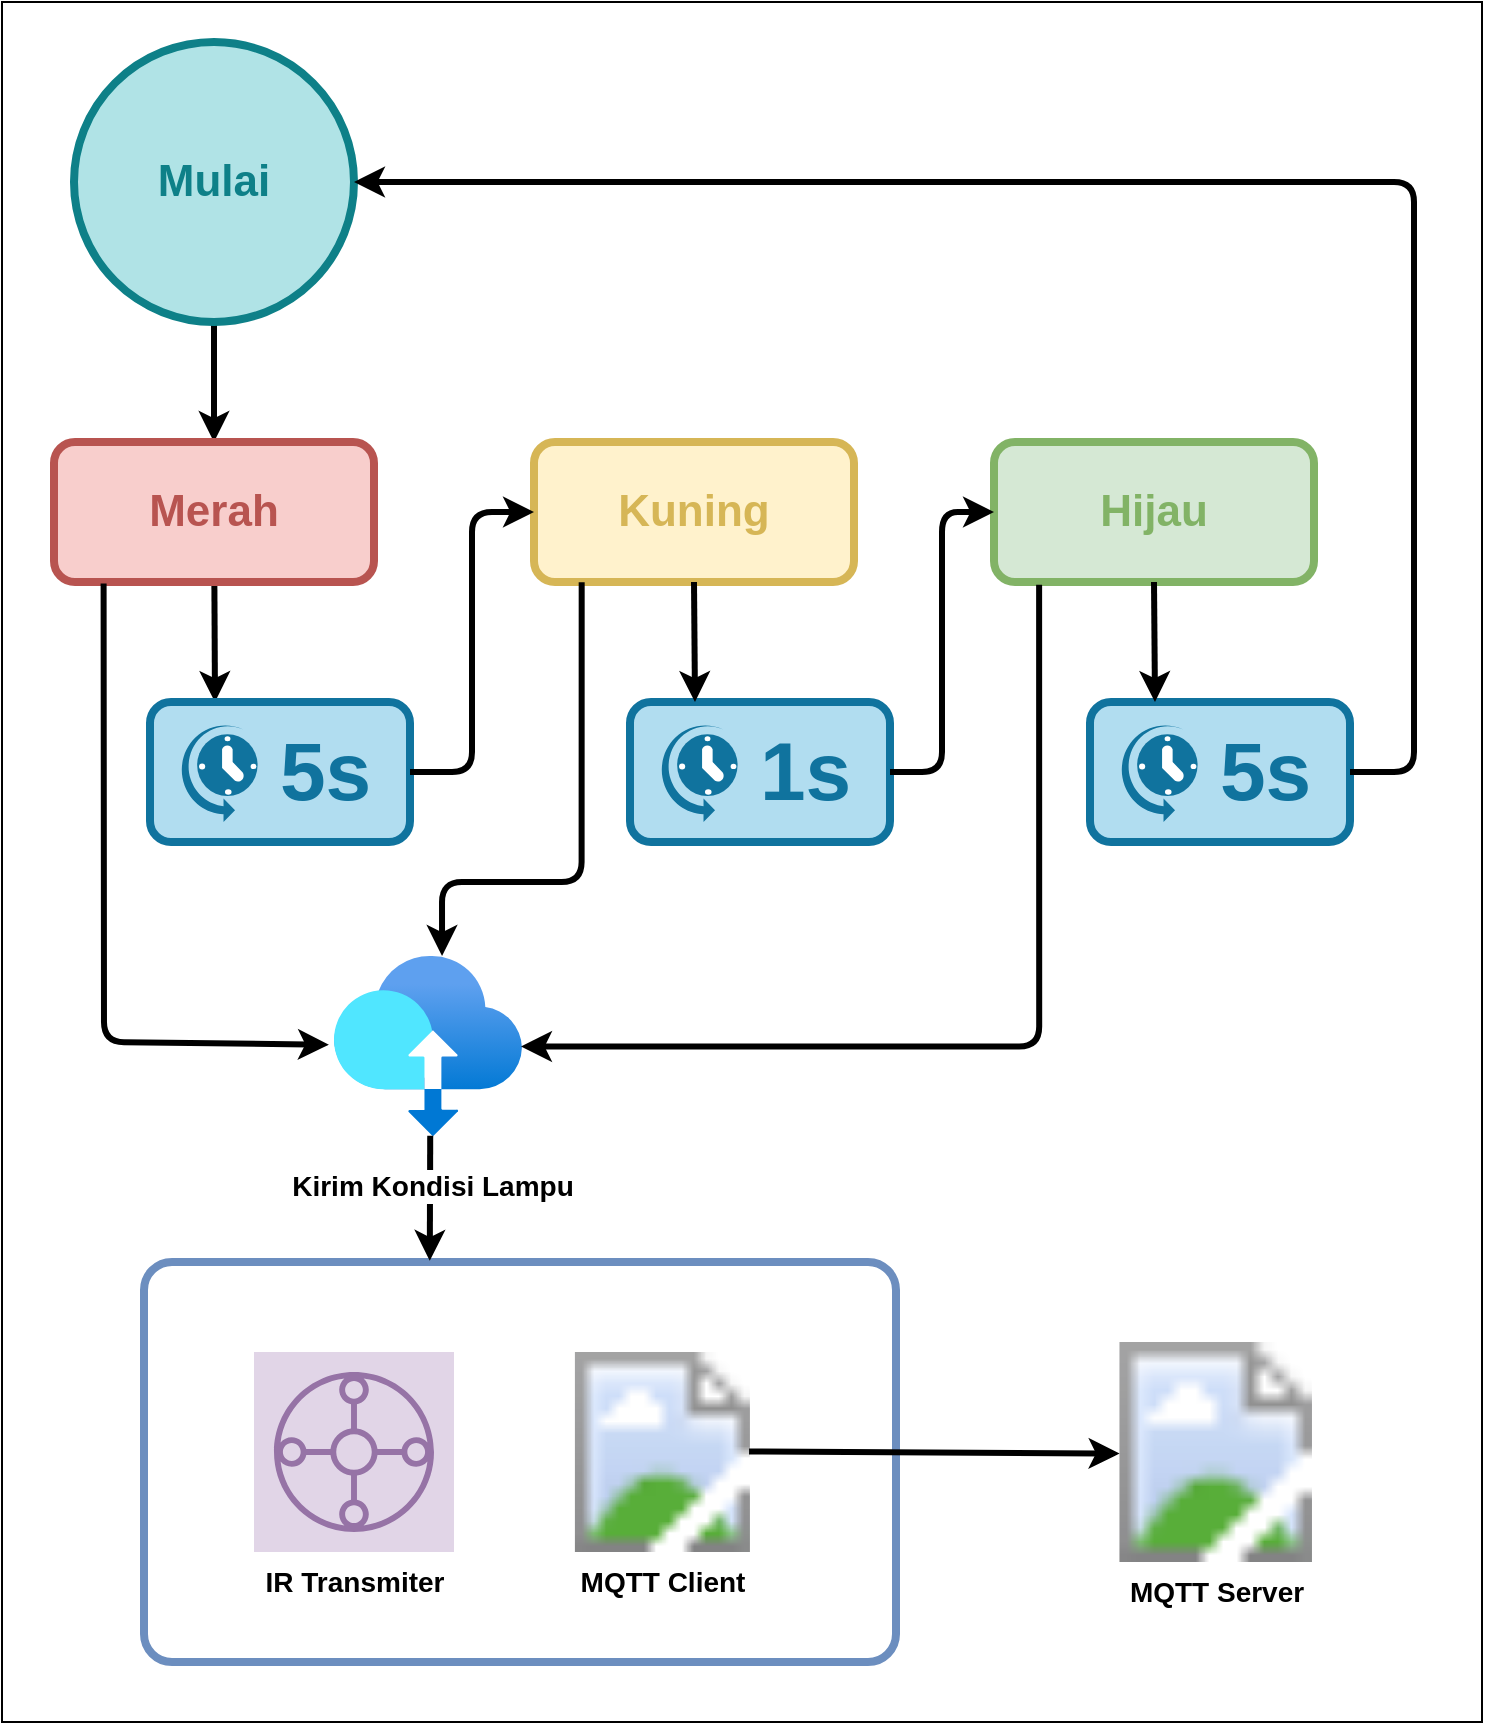<mxfile>
    <diagram id="nBs6KPEwt2rRH4-8kB8k" name="Lampu Lalulintas">
        <mxGraphModel dx="1535" dy="487" grid="1" gridSize="10" guides="1" tooltips="1" connect="1" arrows="1" fold="1" page="1" pageScale="1" pageWidth="850" pageHeight="1100" math="0" shadow="0">
            <root>
                <mxCell id="0"/>
                <mxCell id="1" parent="0"/>
                <mxCell id="61" value="" style="rounded=0;whiteSpace=wrap;html=1;" parent="1" vertex="1">
                    <mxGeometry x="14" y="100" width="740" height="860" as="geometry"/>
                </mxCell>
                <mxCell id="10" value="" style="edgeStyle=none;html=1;strokeWidth=3;" parent="1" source="2" target="3" edge="1">
                    <mxGeometry relative="1" as="geometry"/>
                </mxCell>
                <mxCell id="2" value="Mulai" style="ellipse;whiteSpace=wrap;html=1;strokeWidth=4;fontSize=22;fontStyle=1;fillColor=#b0e3e6;strokeColor=#0e8088;fontColor=light-dark(#0e8088, #ededed);" parent="1" vertex="1">
                    <mxGeometry x="50" y="120" width="140" height="140" as="geometry"/>
                </mxCell>
                <mxCell id="11" value="" style="edgeStyle=none;html=1;strokeWidth=3;entryX=0.25;entryY=0;entryDx=0;entryDy=0;" parent="1" source="3" target="30" edge="1">
                    <mxGeometry relative="1" as="geometry">
                        <mxPoint x="120" y="440" as="targetPoint"/>
                    </mxGeometry>
                </mxCell>
                <mxCell id="3" value="Merah" style="rounded=1;whiteSpace=wrap;html=1;fillColor=#f8cecc;strokeColor=#b85450;strokeWidth=4;fontStyle=1;fontSize=22;fontColor=light-dark(#b85450, #ededed);" parent="1" vertex="1">
                    <mxGeometry x="40" y="320" width="160" height="70" as="geometry"/>
                </mxCell>
                <mxCell id="4" value="Kuning" style="rounded=1;whiteSpace=wrap;html=1;fillColor=#fff2cc;strokeColor=#d6b656;strokeWidth=4;fontStyle=1;fontSize=22;fontColor=light-dark(#d6b656, #ededed);" parent="1" vertex="1">
                    <mxGeometry x="280" y="320" width="160" height="70" as="geometry"/>
                </mxCell>
                <mxCell id="5" value="Hijau" style="rounded=1;whiteSpace=wrap;html=1;fillColor=#d5e8d4;strokeColor=#82b366;strokeWidth=4;fontStyle=1;fontSize=22;fontColor=light-dark(#82b366, #ededed);" parent="1" vertex="1">
                    <mxGeometry x="510" y="320" width="160" height="70" as="geometry"/>
                </mxCell>
                <mxCell id="32" value="" style="group" parent="1" vertex="1" connectable="0">
                    <mxGeometry x="88" y="450" width="130" height="70" as="geometry"/>
                </mxCell>
                <mxCell id="30" value="&amp;nbsp; &amp;nbsp; 5s" style="rounded=1;whiteSpace=wrap;html=1;fillColor=#b1ddf0;strokeColor=#10739e;strokeWidth=4;fontStyle=1;fontSize=41;fontColor=light-dark(#10739e, #ededed);" parent="32" vertex="1">
                    <mxGeometry width="130" height="70" as="geometry"/>
                </mxCell>
                <mxCell id="31" value="" style="verticalLabelPosition=bottom;html=1;verticalAlign=top;align=center;strokeColor=none;fillColor=light-dark(#10739e, #0089b6);shape=mxgraph.azure.scheduler;pointerEvents=1;fontSize=18;fontStyle=1" parent="32" vertex="1">
                    <mxGeometry x="14.21" y="10" width="39.58" height="50" as="geometry"/>
                </mxCell>
                <mxCell id="33" value="" style="edgeStyle=orthogonalEdgeStyle;html=1;strokeWidth=3;entryX=0;entryY=0.5;entryDx=0;entryDy=0;exitX=1;exitY=0.5;exitDx=0;exitDy=0;" parent="1" source="30" target="4" edge="1">
                    <mxGeometry relative="1" as="geometry">
                        <mxPoint x="130" y="400" as="sourcePoint"/>
                        <mxPoint x="131" y="460" as="targetPoint"/>
                    </mxGeometry>
                </mxCell>
                <mxCell id="34" value="" style="group" parent="1" vertex="1" connectable="0">
                    <mxGeometry x="328" y="450" width="130" height="70" as="geometry"/>
                </mxCell>
                <mxCell id="35" value="&amp;nbsp; &amp;nbsp; 1s" style="rounded=1;whiteSpace=wrap;html=1;fillColor=#b1ddf0;strokeColor=#10739e;strokeWidth=4;fontStyle=1;fontSize=41;fontColor=light-dark(#10739e, #ededed);" parent="34" vertex="1">
                    <mxGeometry width="130" height="70" as="geometry"/>
                </mxCell>
                <mxCell id="36" value="" style="verticalLabelPosition=bottom;html=1;verticalAlign=top;align=center;strokeColor=none;fillColor=light-dark(#10739e, #0089b6);shape=mxgraph.azure.scheduler;pointerEvents=1;fontSize=18;fontStyle=1" parent="34" vertex="1">
                    <mxGeometry x="14.21" y="10" width="39.58" height="50" as="geometry"/>
                </mxCell>
                <mxCell id="37" value="" style="group" parent="1" vertex="1" connectable="0">
                    <mxGeometry x="558" y="450" width="130" height="70" as="geometry"/>
                </mxCell>
                <mxCell id="38" value="&amp;nbsp; &amp;nbsp; 5s" style="rounded=1;whiteSpace=wrap;html=1;fillColor=#b1ddf0;strokeColor=#10739e;strokeWidth=4;fontStyle=1;fontSize=41;fontColor=light-dark(#10739e, #ededed);" parent="37" vertex="1">
                    <mxGeometry width="130" height="70" as="geometry"/>
                </mxCell>
                <mxCell id="39" value="" style="verticalLabelPosition=bottom;html=1;verticalAlign=top;align=center;strokeColor=none;fillColor=light-dark(#10739e, #0089b6);shape=mxgraph.azure.scheduler;pointerEvents=1;fontSize=18;fontStyle=1" parent="37" vertex="1">
                    <mxGeometry x="14.21" y="10" width="39.58" height="50" as="geometry"/>
                </mxCell>
                <mxCell id="40" value="" style="edgeStyle=none;html=1;strokeWidth=3;entryX=0.25;entryY=0;entryDx=0;entryDy=0;exitX=0.5;exitY=1;exitDx=0;exitDy=0;" parent="1" source="4" target="35" edge="1">
                    <mxGeometry relative="1" as="geometry">
                        <mxPoint x="130" y="400" as="sourcePoint"/>
                        <mxPoint x="131" y="460" as="targetPoint"/>
                    </mxGeometry>
                </mxCell>
                <mxCell id="41" value="" style="edgeStyle=none;html=1;strokeWidth=3;entryX=0.25;entryY=0;entryDx=0;entryDy=0;exitX=0.5;exitY=1;exitDx=0;exitDy=0;" parent="1" source="5" target="38" edge="1">
                    <mxGeometry relative="1" as="geometry">
                        <mxPoint x="550" y="400" as="sourcePoint"/>
                        <mxPoint x="551" y="460" as="targetPoint"/>
                    </mxGeometry>
                </mxCell>
                <mxCell id="42" value="" style="edgeStyle=orthogonalEdgeStyle;html=1;strokeWidth=3;entryX=0;entryY=0.5;entryDx=0;entryDy=0;exitX=1;exitY=0.5;exitDx=0;exitDy=0;" parent="1" source="35" target="5" edge="1">
                    <mxGeometry relative="1" as="geometry">
                        <mxPoint x="370" y="400" as="sourcePoint"/>
                        <mxPoint x="371" y="460" as="targetPoint"/>
                    </mxGeometry>
                </mxCell>
                <mxCell id="43" value="" style="edgeStyle=orthogonalEdgeStyle;html=1;strokeWidth=3;entryX=1;entryY=0.5;entryDx=0;entryDy=0;exitX=1;exitY=0.5;exitDx=0;exitDy=0;" parent="1" source="38" target="2" edge="1">
                    <mxGeometry relative="1" as="geometry">
                        <mxPoint x="720" y="440" as="sourcePoint"/>
                        <mxPoint x="601" y="460" as="targetPoint"/>
                        <Array as="points">
                            <mxPoint x="720" y="485"/>
                            <mxPoint x="720" y="190"/>
                        </Array>
                    </mxGeometry>
                </mxCell>
                <mxCell id="46" value="" style="rounded=1;whiteSpace=wrap;html=1;strokeWidth=4;fontStyle=1;fontSize=22;fillColor=default;strokeColor=#6c8ebf;arcSize=7;" parent="1" vertex="1">
                    <mxGeometry x="85" y="730" width="376" height="200" as="geometry"/>
                </mxCell>
                <mxCell id="47" value="IR Transmiter" style="sketch=0;points=[[0,0,0],[0.25,0,0],[0.5,0,0],[0.75,0,0],[1,0,0],[0,1,0],[0.25,1,0],[0.5,1,0],[0.75,1,0],[1,1,0],[0,0.25,0],[0,0.5,0],[0,0.75,0],[1,0.25,0],[1,0.5,0],[1,0.75,0]];outlineConnect=0;fillColor=#e1d5e7;strokeColor=#9673a6;dashed=0;verticalLabelPosition=bottom;verticalAlign=top;align=center;html=1;fontSize=14;fontStyle=1;aspect=fixed;shape=mxgraph.aws4.resourceIcon;resIcon=mxgraph.aws4.transit_gateway;strokeWidth=1;" parent="1" vertex="1">
                    <mxGeometry x="140" y="775" width="100" height="100" as="geometry"/>
                </mxCell>
                <mxCell id="50" value="" style="image;aspect=fixed;html=1;points=[];align=center;fontSize=12;image=img/lib/azure2/storage/Data_Box.svg;" parent="1" vertex="1">
                    <mxGeometry x="180" y="577" width="93.97" height="90" as="geometry"/>
                </mxCell>
                <mxCell id="51" value="" style="edgeStyle=none;html=1;strokeWidth=3;entryX=-0.027;entryY=0.493;entryDx=0;entryDy=0;exitX=0.155;exitY=1.01;exitDx=0;exitDy=0;entryPerimeter=0;exitPerimeter=0;" parent="1" source="3" target="50" edge="1">
                    <mxGeometry relative="1" as="geometry">
                        <mxPoint x="50" y="455" as="sourcePoint"/>
                        <mxPoint x="51" y="515" as="targetPoint"/>
                        <Array as="points">
                            <mxPoint x="65" y="620"/>
                        </Array>
                    </mxGeometry>
                </mxCell>
                <mxCell id="52" value="" style="edgeStyle=orthogonalEdgeStyle;html=1;strokeWidth=3;entryX=0.575;entryY=0;entryDx=0;entryDy=0;exitX=0.149;exitY=1.001;exitDx=0;exitDy=0;entryPerimeter=0;exitPerimeter=0;" parent="1" source="4" target="50" edge="1">
                    <mxGeometry relative="1" as="geometry">
                        <mxPoint x="90" y="400" as="sourcePoint"/>
                        <mxPoint x="277" y="674" as="targetPoint"/>
                        <Array as="points">
                            <mxPoint x="304" y="540"/>
                            <mxPoint x="234" y="540"/>
                        </Array>
                    </mxGeometry>
                </mxCell>
                <mxCell id="53" value="" style="edgeStyle=orthogonalEdgeStyle;html=1;strokeWidth=3;entryX=0.995;entryY=0.503;entryDx=0;entryDy=0;exitX=0.141;exitY=1.019;exitDx=0;exitDy=0;entryPerimeter=0;exitPerimeter=0;" parent="1" source="5" target="50" edge="1">
                    <mxGeometry relative="1" as="geometry">
                        <mxPoint x="370" y="400" as="sourcePoint"/>
                        <mxPoint x="371" y="460" as="targetPoint"/>
                        <Array as="points">
                            <mxPoint x="533" y="622"/>
                        </Array>
                    </mxGeometry>
                </mxCell>
                <mxCell id="55" value="" style="edgeStyle=none;html=1;strokeWidth=3;entryX=0.38;entryY=-0.003;entryDx=0;entryDy=0;exitX=0.512;exitY=0.998;exitDx=0;exitDy=0;exitPerimeter=0;entryPerimeter=0;" parent="1" source="50" target="46" edge="1">
                    <mxGeometry relative="1" as="geometry">
                        <mxPoint x="130" y="400" as="sourcePoint"/>
                        <mxPoint x="131" y="460" as="targetPoint"/>
                    </mxGeometry>
                </mxCell>
                <mxCell id="62" value="Kirim Kondisi Lampu" style="edgeLabel;html=1;align=center;verticalAlign=middle;resizable=0;points=[];fontStyle=1;fontSize=14;" parent="55" vertex="1" connectable="0">
                    <mxGeometry x="-0.238" y="1" relative="1" as="geometry">
                        <mxPoint y="1" as="offset"/>
                    </mxGeometry>
                </mxCell>
                <mxCell id="58" value="MQTT Server" style="image;aspect=fixed;html=1;points=[];align=center;fontSize=14;image=img/lib/dynamics365/VoiceAssistant.svg;fontStyle=1" parent="1" vertex="1">
                    <mxGeometry x="571.71" y="770" width="98.29" height="110" as="geometry"/>
                </mxCell>
                <mxCell id="59" value="MQTT Client" style="image;aspect=fixed;html=1;points=[];align=center;fontSize=14;image=img/lib/dynamics365/RemoteAssist.svg;fontStyle=1" parent="1" vertex="1">
                    <mxGeometry x="300" y="775" width="88.41" height="100" as="geometry"/>
                </mxCell>
                <mxCell id="60" value="" style="edgeStyle=none;html=1;strokeWidth=3;entryX=0.011;entryY=0.507;entryDx=0;entryDy=0;exitX=0.99;exitY=0.497;exitDx=0;exitDy=0;exitPerimeter=0;entryPerimeter=0;" parent="1" source="59" target="58" edge="1">
                    <mxGeometry relative="1" as="geometry">
                        <mxPoint x="238" y="677" as="sourcePoint"/>
                        <mxPoint x="238" y="739" as="targetPoint"/>
                    </mxGeometry>
                </mxCell>
            </root>
        </mxGraphModel>
    </diagram>
    <diagram id="APQXnnP9T0qjljoypIMI" name="Halte">
        <mxGraphModel dx="844" dy="268" grid="1" gridSize="10" guides="1" tooltips="1" connect="1" arrows="1" fold="1" page="1" pageScale="1" pageWidth="850" pageHeight="1100" math="0" shadow="0">
            <root>
                <mxCell id="0"/>
                <mxCell id="1" parent="0"/>
                <mxCell id="fl0oeHQGdTs-kHQolp1y-1" value="" style="edgeStyle=none;html=1;strokeWidth=3;entryX=0.5;entryY=0;entryDx=0;entryDy=0;entryPerimeter=0;" parent="1" source="fl0oeHQGdTs-kHQolp1y-2" target="fl0oeHQGdTs-kHQolp1y-22" edge="1">
                    <mxGeometry relative="1" as="geometry">
                        <mxPoint x="120" y="320" as="targetPoint"/>
                    </mxGeometry>
                </mxCell>
                <mxCell id="fl0oeHQGdTs-kHQolp1y-2" value="Mulai" style="ellipse;whiteSpace=wrap;html=1;strokeWidth=4;fontSize=22;fontStyle=1;fillColor=#b0e3e6;strokeColor=#0e8088;" parent="1" vertex="1">
                    <mxGeometry x="50" y="120" width="140" height="140" as="geometry"/>
                </mxCell>
                <mxCell id="E5LmazStk1Cv9m7NQY0E-1" style="edgeStyle=orthogonalEdgeStyle;html=1;entryX=1;entryY=0.5;entryDx=0;entryDy=0;strokeWidth=3;" parent="1" source="fl0oeHQGdTs-kHQolp1y-22" target="fl0oeHQGdTs-kHQolp1y-2" edge="1">
                    <mxGeometry relative="1" as="geometry">
                        <Array as="points">
                            <mxPoint x="240" y="440"/>
                            <mxPoint x="240" y="190"/>
                        </Array>
                    </mxGeometry>
                </mxCell>
                <mxCell id="fl0oeHQGdTs-kHQolp1y-22" value="IR Transmiter" style="sketch=0;points=[[0,0,0],[0.25,0,0],[0.5,0,0],[0.75,0,0],[1,0,0],[0,1,0],[0.25,1,0],[0.5,1,0],[0.75,1,0],[1,1,0],[0,0.25,0],[0,0.5,0],[0,0.75,0],[1,0.25,0],[1,0.5,0],[1,0.75,0]];outlineConnect=0;fillColor=#e1d5e7;strokeColor=#9673a6;dashed=0;verticalLabelPosition=bottom;verticalAlign=top;align=center;html=1;fontSize=16;fontStyle=1;aspect=fixed;shape=mxgraph.aws4.resourceIcon;resIcon=mxgraph.aws4.transit_gateway;strokeWidth=1;" parent="1" vertex="1">
                    <mxGeometry x="60" y="380" width="120" height="120" as="geometry"/>
                </mxCell>
                <mxCell id="GsLRHJ7tuZgYiObDvUwQ-1" value="{ id: h-a&lt;div&gt;val: 1 }&lt;/div&gt;" style="rounded=1;whiteSpace=wrap;html=1;fontStyle=1;fontSize=13;strokeWidth=2;" parent="1" vertex="1">
                    <mxGeometry x="70" y="292" width="100" height="40" as="geometry"/>
                </mxCell>
            </root>
        </mxGraphModel>
    </diagram>
    <diagram id="lJbjti_hxWXp452RQWpA" name="Bus">
        <mxGraphModel dx="844" dy="268" grid="1" gridSize="10" guides="1" tooltips="1" connect="1" arrows="1" fold="1" page="1" pageScale="1" pageWidth="850" pageHeight="1100" math="0" shadow="0">
            <root>
                <mxCell id="0"/>
                <mxCell id="1" parent="0"/>
                <mxCell id="ZeWXpjUi9dAmiH1b3cRA-1" value="" style="edgeStyle=none;html=1;strokeWidth=3;entryX=0.5;entryY=0;entryDx=0;entryDy=0;entryPerimeter=0;" parent="1" source="ZeWXpjUi9dAmiH1b3cRA-2" target="ZeWXpjUi9dAmiH1b3cRA-15" edge="1">
                    <mxGeometry relative="1" as="geometry">
                        <mxPoint x="120" y="320" as="targetPoint"/>
                    </mxGeometry>
                </mxCell>
                <mxCell id="ZeWXpjUi9dAmiH1b3cRA-2" value="Mulai" style="ellipse;whiteSpace=wrap;html=1;strokeWidth=4;fontSize=22;fontStyle=1;fillColor=#b0e3e6;strokeColor=#0e8088;" parent="1" vertex="1">
                    <mxGeometry x="50" y="120" width="140" height="140" as="geometry"/>
                </mxCell>
                <mxCell id="xSTVfk9e81M707gcjQ7M-2" value="" style="edgeStyle=none;html=1;strokeWidth=3;" parent="1" source="ZeWXpjUi9dAmiH1b3cRA-15" target="xSTVfk9e81M707gcjQ7M-1" edge="1">
                    <mxGeometry relative="1" as="geometry"/>
                </mxCell>
                <mxCell id="ZeWXpjUi9dAmiH1b3cRA-15" value="IR Receiver" style="sketch=0;points=[[0,0,0],[0.25,0,0],[0.5,0,0],[0.75,0,0],[1,0,0],[0,1,0],[0.25,1,0],[0.5,1,0],[0.75,1,0],[1,1,0],[0,0.25,0],[0,0.5,0],[0,0.75,0],[1,0.25,0],[1,0.5,0],[1,0.75,0]];outlineConnect=0;fillColor=#e1d5e7;strokeColor=#9673a6;dashed=0;verticalLabelPosition=bottom;verticalAlign=top;align=center;html=1;fontSize=16;fontStyle=1;aspect=fixed;shape=mxgraph.aws4.resourceIcon;resIcon=mxgraph.aws4.transit_gateway;strokeWidth=1;" parent="1" vertex="1">
                    <mxGeometry x="60" y="350" width="120" height="120" as="geometry"/>
                </mxCell>
                <mxCell id="xSTVfk9e81M707gcjQ7M-1" value="id == ll" style="rounded=1;whiteSpace=wrap;html=1;strokeWidth=3;" parent="1" vertex="1">
                    <mxGeometry x="240" y="385" width="90" height="50" as="geometry"/>
                </mxCell>
            </root>
        </mxGraphModel>
    </diagram>
</mxfile>